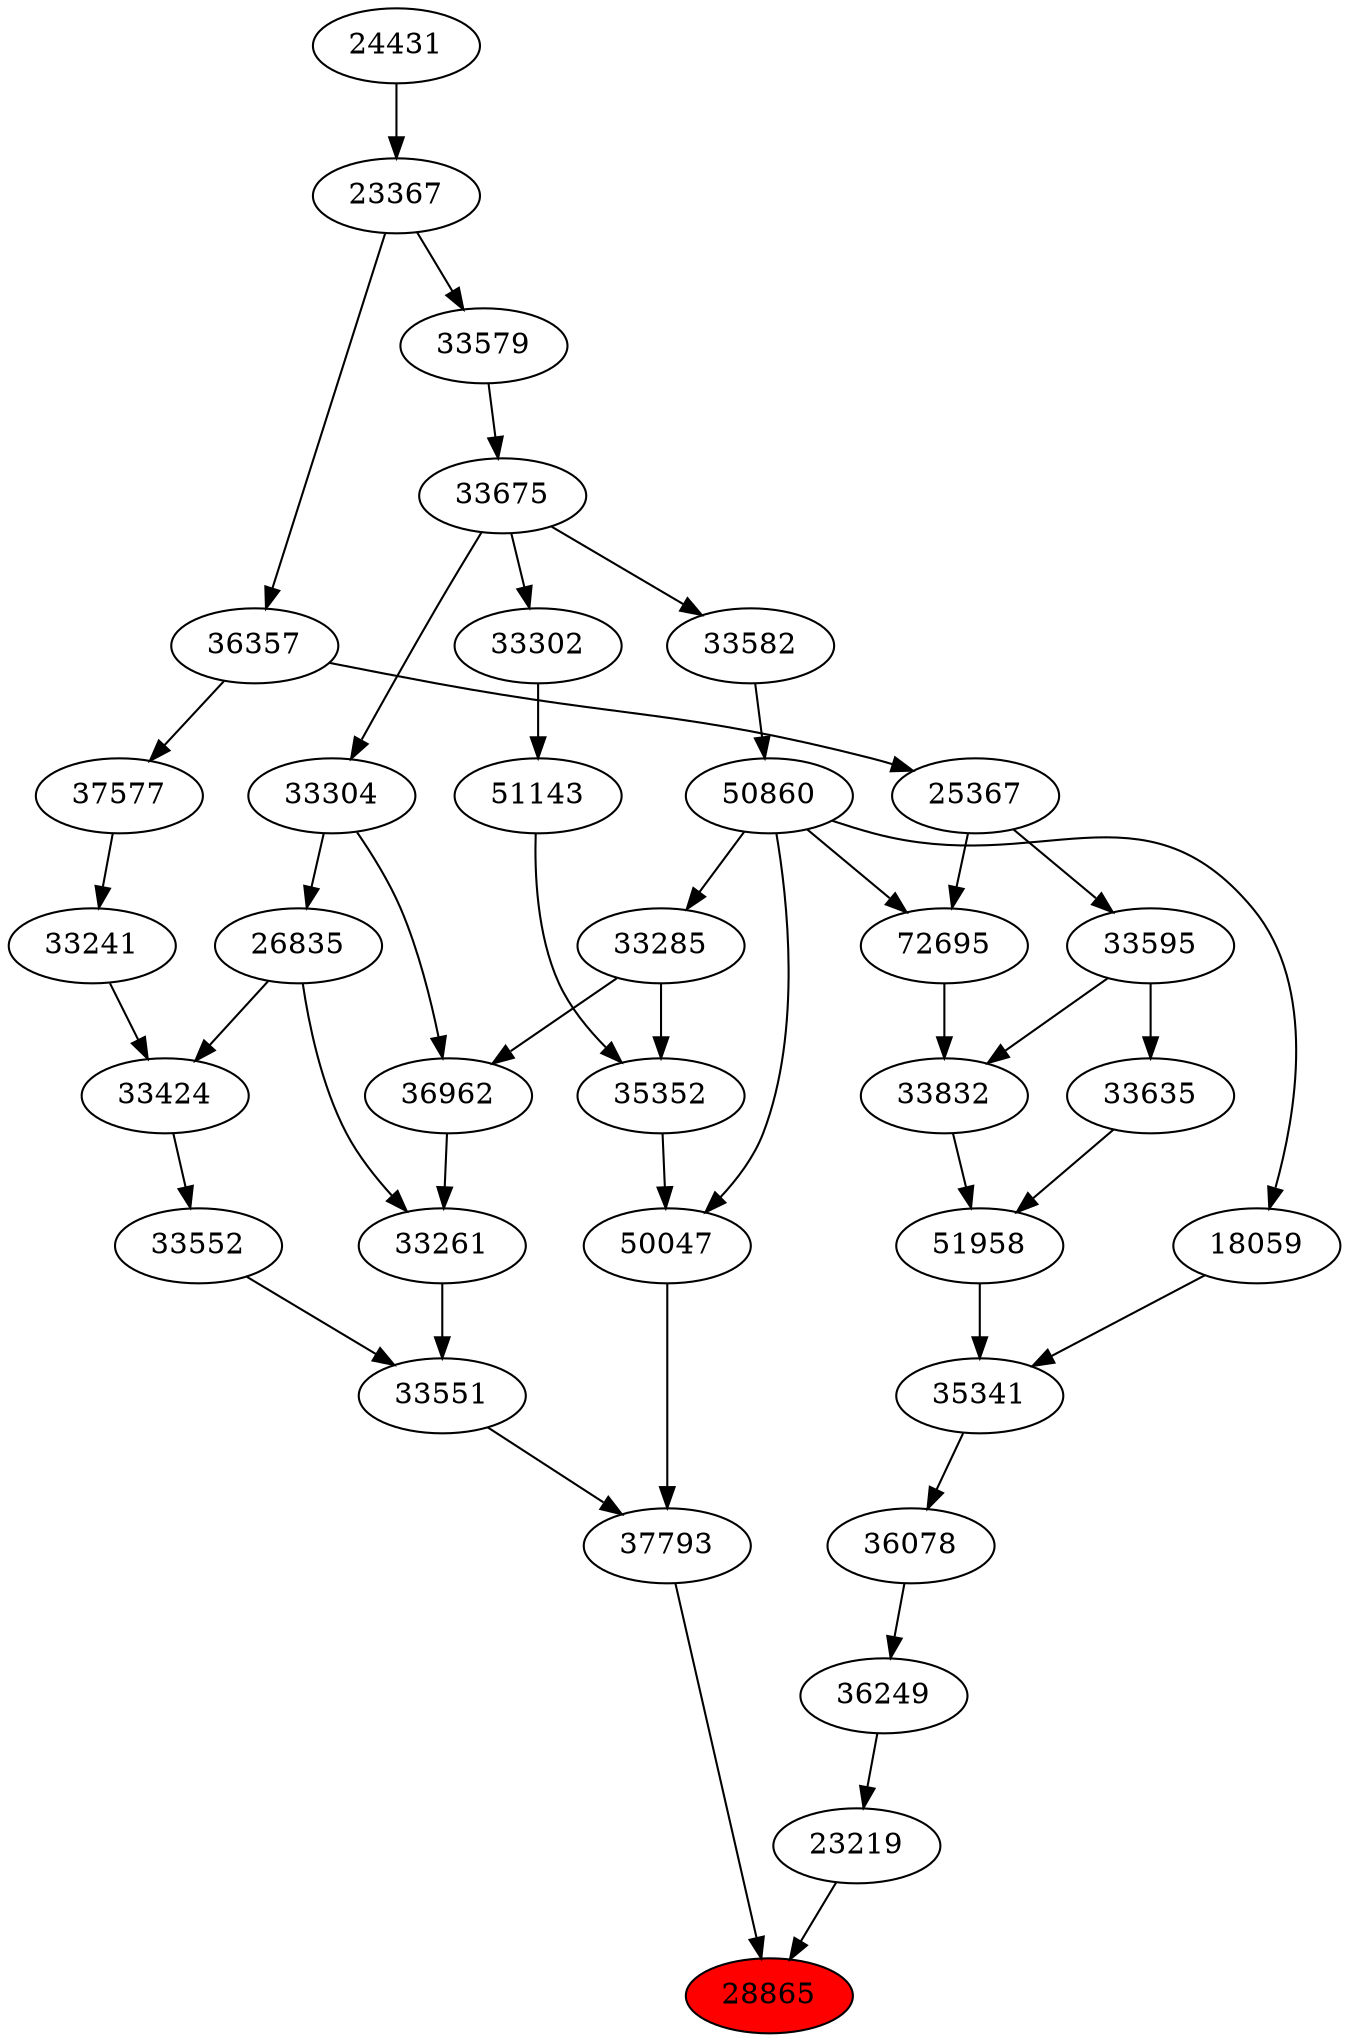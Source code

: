 strict digraph{ 
28865 [label="28865" fillcolor=red style=filled]
37793 -> 28865
23219 -> 28865
37793 [label="37793"]
33551 -> 37793
50047 -> 37793
23219 [label="23219"]
36249 -> 23219
33551 [label="33551"]
33552 -> 33551
33261 -> 33551
50047 [label="50047"]
35352 -> 50047
50860 -> 50047
36249 [label="36249"]
36078 -> 36249
33552 [label="33552"]
33424 -> 33552
33261 [label="33261"]
36962 -> 33261
26835 -> 33261
35352 [label="35352"]
33285 -> 35352
51143 -> 35352
50860 [label="50860"]
33582 -> 50860
36078 [label="36078"]
35341 -> 36078
33424 [label="33424"]
33241 -> 33424
26835 -> 33424
36962 [label="36962"]
33285 -> 36962
33304 -> 36962
26835 [label="26835"]
33304 -> 26835
33285 [label="33285"]
50860 -> 33285
51143 [label="51143"]
33302 -> 51143
33582 [label="33582"]
33675 -> 33582
35341 [label="35341"]
51958 -> 35341
18059 -> 35341
33241 [label="33241"]
37577 -> 33241
33304 [label="33304"]
33675 -> 33304
33302 [label="33302"]
33675 -> 33302
33675 [label="33675"]
33579 -> 33675
51958 [label="51958"]
33832 -> 51958
33635 -> 51958
18059 [label="18059"]
50860 -> 18059
37577 [label="37577"]
36357 -> 37577
33579 [label="33579"]
23367 -> 33579
33832 [label="33832"]
72695 -> 33832
33595 -> 33832
33635 [label="33635"]
33595 -> 33635
36357 [label="36357"]
23367 -> 36357
23367 [label="23367"]
24431 -> 23367
72695 [label="72695"]
50860 -> 72695
25367 -> 72695
33595 [label="33595"]
25367 -> 33595
24431 [label="24431"]
25367 [label="25367"]
36357 -> 25367
}